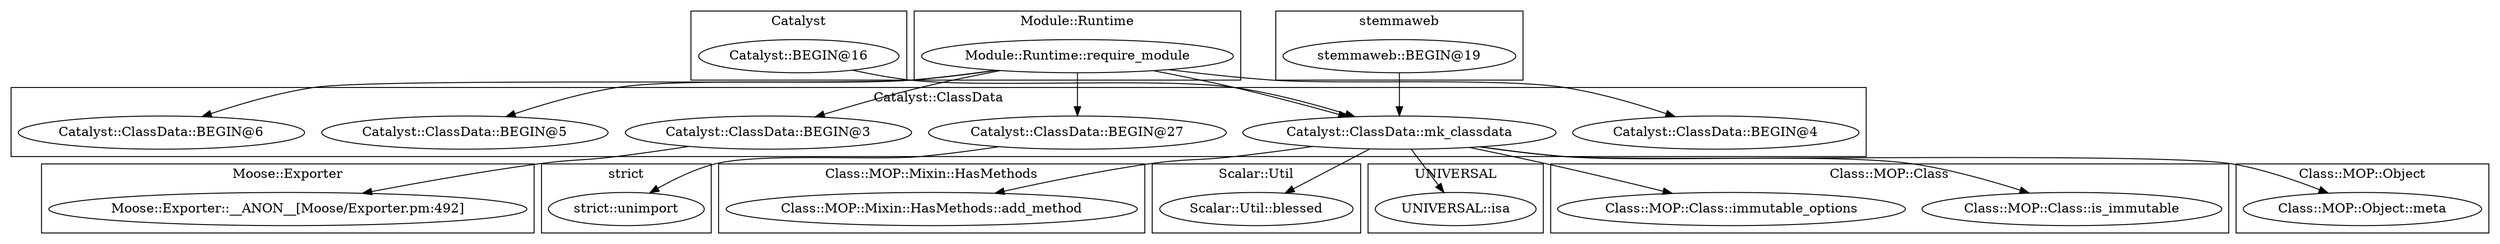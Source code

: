 digraph {
graph [overlap=false]
subgraph cluster_Catalyst {
	label="Catalyst";
	"Catalyst::BEGIN@16";
}
subgraph cluster_Class_MOP_Mixin_HasMethods {
	label="Class::MOP::Mixin::HasMethods";
	"Class::MOP::Mixin::HasMethods::add_method";
}
subgraph cluster_Scalar_Util {
	label="Scalar::Util";
	"Scalar::Util::blessed";
}
subgraph cluster_Catalyst_ClassData {
	label="Catalyst::ClassData";
	"Catalyst::ClassData::BEGIN@4";
	"Catalyst::ClassData::BEGIN@3";
	"Catalyst::ClassData::BEGIN@27";
	"Catalyst::ClassData::mk_classdata";
	"Catalyst::ClassData::BEGIN@5";
	"Catalyst::ClassData::BEGIN@6";
}
subgraph cluster_UNIVERSAL {
	label="UNIVERSAL";
	"UNIVERSAL::isa";
}
subgraph cluster_Class_MOP_Class {
	label="Class::MOP::Class";
	"Class::MOP::Class::is_immutable";
	"Class::MOP::Class::immutable_options";
}
subgraph cluster_Module_Runtime {
	label="Module::Runtime";
	"Module::Runtime::require_module";
}
subgraph cluster_Moose_Exporter {
	label="Moose::Exporter";
	"Moose::Exporter::__ANON__[Moose/Exporter.pm:492]";
}
subgraph cluster_Class_MOP_Object {
	label="Class::MOP::Object";
	"Class::MOP::Object::meta";
}
subgraph cluster_strict {
	label="strict";
	"strict::unimport";
}
subgraph cluster_stemmaweb {
	label="stemmaweb";
	"stemmaweb::BEGIN@19";
}
"Module::Runtime::require_module" -> "Catalyst::ClassData::BEGIN@27";
"Catalyst::ClassData::mk_classdata" -> "Scalar::Util::blessed";
"Module::Runtime::require_module" -> "Catalyst::ClassData::BEGIN@3";
"Module::Runtime::require_module" -> "Catalyst::ClassData::BEGIN@6";
"Catalyst::ClassData::BEGIN@3" -> "Moose::Exporter::__ANON__[Moose/Exporter.pm:492]";
"Catalyst::ClassData::mk_classdata" -> "Class::MOP::Mixin::HasMethods::add_method";
"Module::Runtime::require_module" -> "Catalyst::ClassData::BEGIN@4";
"Catalyst::ClassData::mk_classdata" -> "Class::MOP::Class::immutable_options";
"Catalyst::ClassData::BEGIN@27" -> "strict::unimport";
"Catalyst::ClassData::mk_classdata" -> "UNIVERSAL::isa";
"Module::Runtime::require_module" -> "Catalyst::ClassData::BEGIN@5";
"Catalyst::ClassData::mk_classdata" -> "Class::MOP::Object::meta";
"Catalyst::ClassData::mk_classdata" -> "Class::MOP::Class::is_immutable";
"stemmaweb::BEGIN@19" -> "Catalyst::ClassData::mk_classdata";
"Module::Runtime::require_module" -> "Catalyst::ClassData::mk_classdata";
"Catalyst::BEGIN@16" -> "Catalyst::ClassData::mk_classdata";
}
